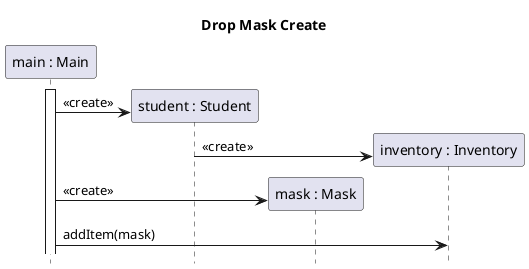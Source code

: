 @startuml student_slide_create

title Drop Mask Create
hide footbox

participant "main : Main" as main
participant "student : Student" as stu
participant "mask : Mask" as mask
participant "inventory : Inventory" as inv

main++
create stu
main-> stu  : <<create>>
create inv
stu -> inv : <<create>>
create mask
main -> mask : <<create>>
main -> inv : addItem(mask)


@enduml
